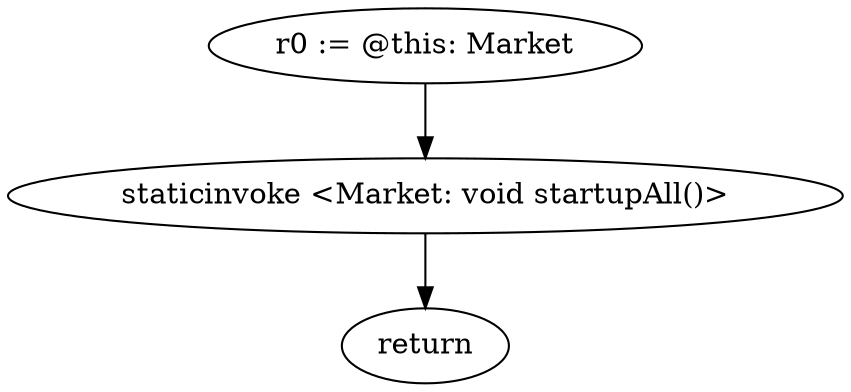 digraph "" {
    "r0 := @this: Market"
    "staticinvoke <Market: void startupAll()>"
    "r0 := @this: Market"->"staticinvoke <Market: void startupAll()>";
    "return"
    "staticinvoke <Market: void startupAll()>"->"return";
}
